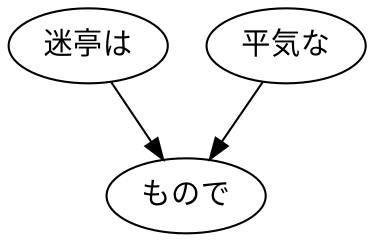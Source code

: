 digraph graph7732 {
	node0 [label="迷亭は"];
	node1 [label="平気な"];
	node2 [label="もので"];
	node0 -> node2;
	node1 -> node2;
}
